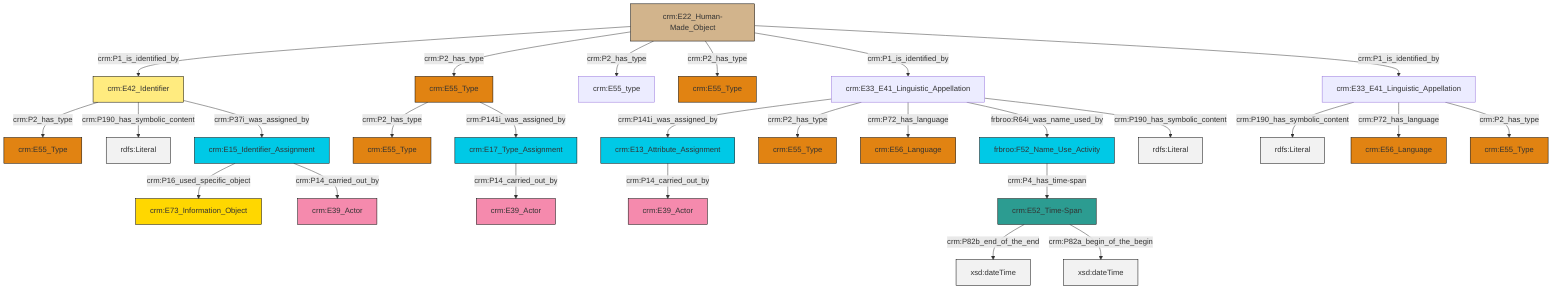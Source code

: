 graph TD
classDef Literal fill:#f2f2f2,stroke:#000000;
classDef CRM_Entity fill:#FFFFFF,stroke:#000000;
classDef Temporal_Entity fill:#00C9E6, stroke:#000000;
classDef Type fill:#E18312, stroke:#000000;
classDef Time-Span fill:#2C9C91, stroke:#000000;
classDef Appellation fill:#FFEB7F, stroke:#000000;
classDef Place fill:#008836, stroke:#000000;
classDef Persistent_Item fill:#B266B2, stroke:#000000;
classDef Conceptual_Object fill:#FFD700, stroke:#000000;
classDef Physical_Thing fill:#D2B48C, stroke:#000000;
classDef Actor fill:#f58aad, stroke:#000000;
classDef PC_Classes fill:#4ce600, stroke:#000000;
classDef Multi fill:#cccccc,stroke:#000000;

0["crm:E42_Identifier"]:::Appellation -->|crm:P2_has_type| 1["crm:E55_Type"]:::Type
2["crm:E33_E41_Linguistic_Appellation"]:::Default -->|crm:P141i_was_assigned_by| 3["crm:E13_Attribute_Assignment"]:::Temporal_Entity
8["crm:E52_Time-Span"]:::Time-Span -->|crm:P82b_end_of_the_end| 9[xsd:dateTime]:::Literal
14["crm:E22_Human-Made_Object"]:::Physical_Thing -->|crm:P1_is_identified_by| 0["crm:E42_Identifier"]:::Appellation
15["crm:E55_Type"]:::Type -->|crm:P2_has_type| 6["crm:E55_Type"]:::Type
14["crm:E22_Human-Made_Object"]:::Physical_Thing -->|crm:P2_has_type| 15["crm:E55_Type"]:::Type
2["crm:E33_E41_Linguistic_Appellation"]:::Default -->|crm:P2_has_type| 16["crm:E55_Type"]:::Type
8["crm:E52_Time-Span"]:::Time-Span -->|crm:P82a_begin_of_the_begin| 17[xsd:dateTime]:::Literal
14["crm:E22_Human-Made_Object"]:::Physical_Thing -->|crm:P2_has_type| 4["crm:E55_type"]:::Default
14["crm:E22_Human-Made_Object"]:::Physical_Thing -->|crm:P2_has_type| 18["crm:E55_Type"]:::Type
2["crm:E33_E41_Linguistic_Appellation"]:::Default -->|crm:P72_has_language| 23["crm:E56_Language"]:::Type
27["crm:E15_Identifier_Assignment"]:::Temporal_Entity -->|crm:P16_used_specific_object| 20["crm:E73_Information_Object"]:::Conceptual_Object
2["crm:E33_E41_Linguistic_Appellation"]:::Default -->|frbroo:R64i_was_name_used_by| 28["frbroo:F52_Name_Use_Activity"]:::Temporal_Entity
0["crm:E42_Identifier"]:::Appellation -->|crm:P190_has_symbolic_content| 37[rdfs:Literal]:::Literal
2["crm:E33_E41_Linguistic_Appellation"]:::Default -->|crm:P190_has_symbolic_content| 40[rdfs:Literal]:::Literal
3["crm:E13_Attribute_Assignment"]:::Temporal_Entity -->|crm:P14_carried_out_by| 25["crm:E39_Actor"]:::Actor
14["crm:E22_Human-Made_Object"]:::Physical_Thing -->|crm:P1_is_identified_by| 2["crm:E33_E41_Linguistic_Appellation"]:::Default
27["crm:E15_Identifier_Assignment"]:::Temporal_Entity -->|crm:P14_carried_out_by| 35["crm:E39_Actor"]:::Actor
28["frbroo:F52_Name_Use_Activity"]:::Temporal_Entity -->|crm:P4_has_time-span| 8["crm:E52_Time-Span"]:::Time-Span
32["crm:E33_E41_Linguistic_Appellation"]:::Default -->|crm:P190_has_symbolic_content| 44[rdfs:Literal]:::Literal
0["crm:E42_Identifier"]:::Appellation -->|crm:P37i_was_assigned_by| 27["crm:E15_Identifier_Assignment"]:::Temporal_Entity
14["crm:E22_Human-Made_Object"]:::Physical_Thing -->|crm:P1_is_identified_by| 32["crm:E33_E41_Linguistic_Appellation"]:::Default
32["crm:E33_E41_Linguistic_Appellation"]:::Default -->|crm:P72_has_language| 42["crm:E56_Language"]:::Type
38["crm:E17_Type_Assignment"]:::Temporal_Entity -->|crm:P14_carried_out_by| 46["crm:E39_Actor"]:::Actor
15["crm:E55_Type"]:::Type -->|crm:P141i_was_assigned_by| 38["crm:E17_Type_Assignment"]:::Temporal_Entity
32["crm:E33_E41_Linguistic_Appellation"]:::Default -->|crm:P2_has_type| 10["crm:E55_Type"]:::Type